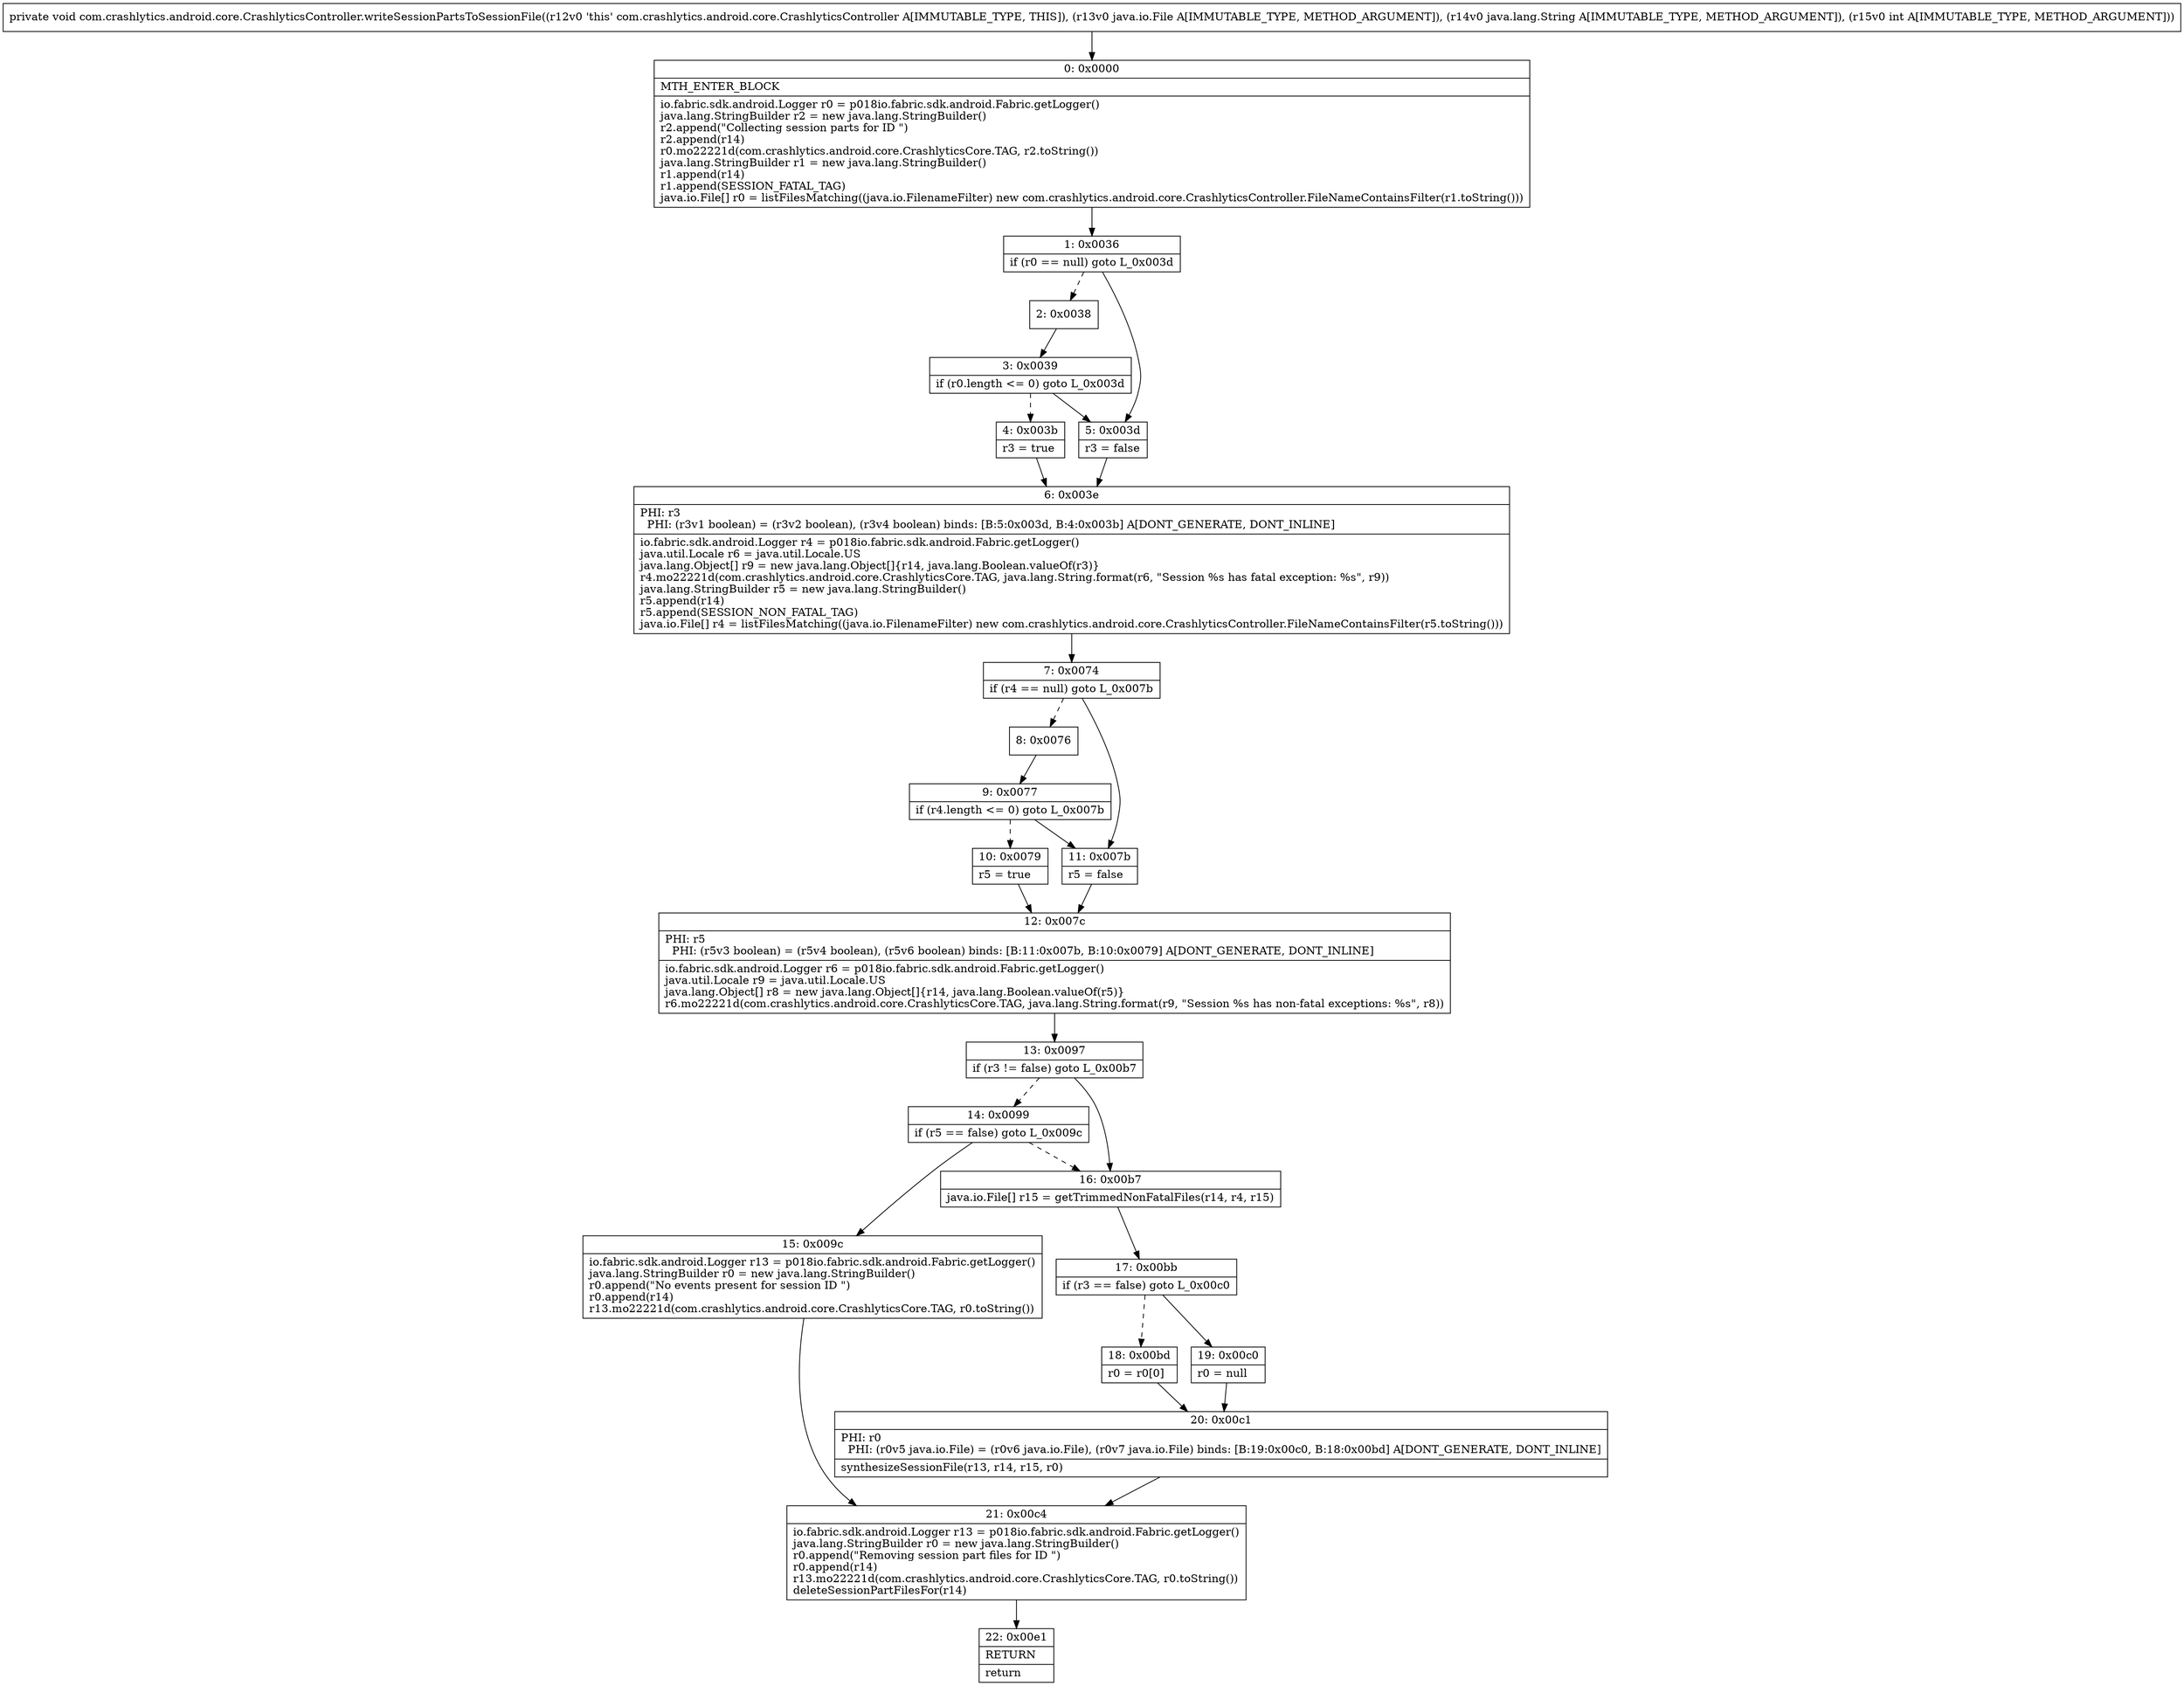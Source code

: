 digraph "CFG forcom.crashlytics.android.core.CrashlyticsController.writeSessionPartsToSessionFile(Ljava\/io\/File;Ljava\/lang\/String;I)V" {
Node_0 [shape=record,label="{0\:\ 0x0000|MTH_ENTER_BLOCK\l|io.fabric.sdk.android.Logger r0 = p018io.fabric.sdk.android.Fabric.getLogger()\ljava.lang.StringBuilder r2 = new java.lang.StringBuilder()\lr2.append(\"Collecting session parts for ID \")\lr2.append(r14)\lr0.mo22221d(com.crashlytics.android.core.CrashlyticsCore.TAG, r2.toString())\ljava.lang.StringBuilder r1 = new java.lang.StringBuilder()\lr1.append(r14)\lr1.append(SESSION_FATAL_TAG)\ljava.io.File[] r0 = listFilesMatching((java.io.FilenameFilter) new com.crashlytics.android.core.CrashlyticsController.FileNameContainsFilter(r1.toString()))\l}"];
Node_1 [shape=record,label="{1\:\ 0x0036|if (r0 == null) goto L_0x003d\l}"];
Node_2 [shape=record,label="{2\:\ 0x0038}"];
Node_3 [shape=record,label="{3\:\ 0x0039|if (r0.length \<= 0) goto L_0x003d\l}"];
Node_4 [shape=record,label="{4\:\ 0x003b|r3 = true\l}"];
Node_5 [shape=record,label="{5\:\ 0x003d|r3 = false\l}"];
Node_6 [shape=record,label="{6\:\ 0x003e|PHI: r3 \l  PHI: (r3v1 boolean) = (r3v2 boolean), (r3v4 boolean) binds: [B:5:0x003d, B:4:0x003b] A[DONT_GENERATE, DONT_INLINE]\l|io.fabric.sdk.android.Logger r4 = p018io.fabric.sdk.android.Fabric.getLogger()\ljava.util.Locale r6 = java.util.Locale.US\ljava.lang.Object[] r9 = new java.lang.Object[]\{r14, java.lang.Boolean.valueOf(r3)\}\lr4.mo22221d(com.crashlytics.android.core.CrashlyticsCore.TAG, java.lang.String.format(r6, \"Session %s has fatal exception: %s\", r9))\ljava.lang.StringBuilder r5 = new java.lang.StringBuilder()\lr5.append(r14)\lr5.append(SESSION_NON_FATAL_TAG)\ljava.io.File[] r4 = listFilesMatching((java.io.FilenameFilter) new com.crashlytics.android.core.CrashlyticsController.FileNameContainsFilter(r5.toString()))\l}"];
Node_7 [shape=record,label="{7\:\ 0x0074|if (r4 == null) goto L_0x007b\l}"];
Node_8 [shape=record,label="{8\:\ 0x0076}"];
Node_9 [shape=record,label="{9\:\ 0x0077|if (r4.length \<= 0) goto L_0x007b\l}"];
Node_10 [shape=record,label="{10\:\ 0x0079|r5 = true\l}"];
Node_11 [shape=record,label="{11\:\ 0x007b|r5 = false\l}"];
Node_12 [shape=record,label="{12\:\ 0x007c|PHI: r5 \l  PHI: (r5v3 boolean) = (r5v4 boolean), (r5v6 boolean) binds: [B:11:0x007b, B:10:0x0079] A[DONT_GENERATE, DONT_INLINE]\l|io.fabric.sdk.android.Logger r6 = p018io.fabric.sdk.android.Fabric.getLogger()\ljava.util.Locale r9 = java.util.Locale.US\ljava.lang.Object[] r8 = new java.lang.Object[]\{r14, java.lang.Boolean.valueOf(r5)\}\lr6.mo22221d(com.crashlytics.android.core.CrashlyticsCore.TAG, java.lang.String.format(r9, \"Session %s has non\-fatal exceptions: %s\", r8))\l}"];
Node_13 [shape=record,label="{13\:\ 0x0097|if (r3 != false) goto L_0x00b7\l}"];
Node_14 [shape=record,label="{14\:\ 0x0099|if (r5 == false) goto L_0x009c\l}"];
Node_15 [shape=record,label="{15\:\ 0x009c|io.fabric.sdk.android.Logger r13 = p018io.fabric.sdk.android.Fabric.getLogger()\ljava.lang.StringBuilder r0 = new java.lang.StringBuilder()\lr0.append(\"No events present for session ID \")\lr0.append(r14)\lr13.mo22221d(com.crashlytics.android.core.CrashlyticsCore.TAG, r0.toString())\l}"];
Node_16 [shape=record,label="{16\:\ 0x00b7|java.io.File[] r15 = getTrimmedNonFatalFiles(r14, r4, r15)\l}"];
Node_17 [shape=record,label="{17\:\ 0x00bb|if (r3 == false) goto L_0x00c0\l}"];
Node_18 [shape=record,label="{18\:\ 0x00bd|r0 = r0[0]\l}"];
Node_19 [shape=record,label="{19\:\ 0x00c0|r0 = null\l}"];
Node_20 [shape=record,label="{20\:\ 0x00c1|PHI: r0 \l  PHI: (r0v5 java.io.File) = (r0v6 java.io.File), (r0v7 java.io.File) binds: [B:19:0x00c0, B:18:0x00bd] A[DONT_GENERATE, DONT_INLINE]\l|synthesizeSessionFile(r13, r14, r15, r0)\l}"];
Node_21 [shape=record,label="{21\:\ 0x00c4|io.fabric.sdk.android.Logger r13 = p018io.fabric.sdk.android.Fabric.getLogger()\ljava.lang.StringBuilder r0 = new java.lang.StringBuilder()\lr0.append(\"Removing session part files for ID \")\lr0.append(r14)\lr13.mo22221d(com.crashlytics.android.core.CrashlyticsCore.TAG, r0.toString())\ldeleteSessionPartFilesFor(r14)\l}"];
Node_22 [shape=record,label="{22\:\ 0x00e1|RETURN\l|return\l}"];
MethodNode[shape=record,label="{private void com.crashlytics.android.core.CrashlyticsController.writeSessionPartsToSessionFile((r12v0 'this' com.crashlytics.android.core.CrashlyticsController A[IMMUTABLE_TYPE, THIS]), (r13v0 java.io.File A[IMMUTABLE_TYPE, METHOD_ARGUMENT]), (r14v0 java.lang.String A[IMMUTABLE_TYPE, METHOD_ARGUMENT]), (r15v0 int A[IMMUTABLE_TYPE, METHOD_ARGUMENT])) }"];
MethodNode -> Node_0;
Node_0 -> Node_1;
Node_1 -> Node_2[style=dashed];
Node_1 -> Node_5;
Node_2 -> Node_3;
Node_3 -> Node_4[style=dashed];
Node_3 -> Node_5;
Node_4 -> Node_6;
Node_5 -> Node_6;
Node_6 -> Node_7;
Node_7 -> Node_8[style=dashed];
Node_7 -> Node_11;
Node_8 -> Node_9;
Node_9 -> Node_10[style=dashed];
Node_9 -> Node_11;
Node_10 -> Node_12;
Node_11 -> Node_12;
Node_12 -> Node_13;
Node_13 -> Node_14[style=dashed];
Node_13 -> Node_16;
Node_14 -> Node_15;
Node_14 -> Node_16[style=dashed];
Node_15 -> Node_21;
Node_16 -> Node_17;
Node_17 -> Node_18[style=dashed];
Node_17 -> Node_19;
Node_18 -> Node_20;
Node_19 -> Node_20;
Node_20 -> Node_21;
Node_21 -> Node_22;
}

